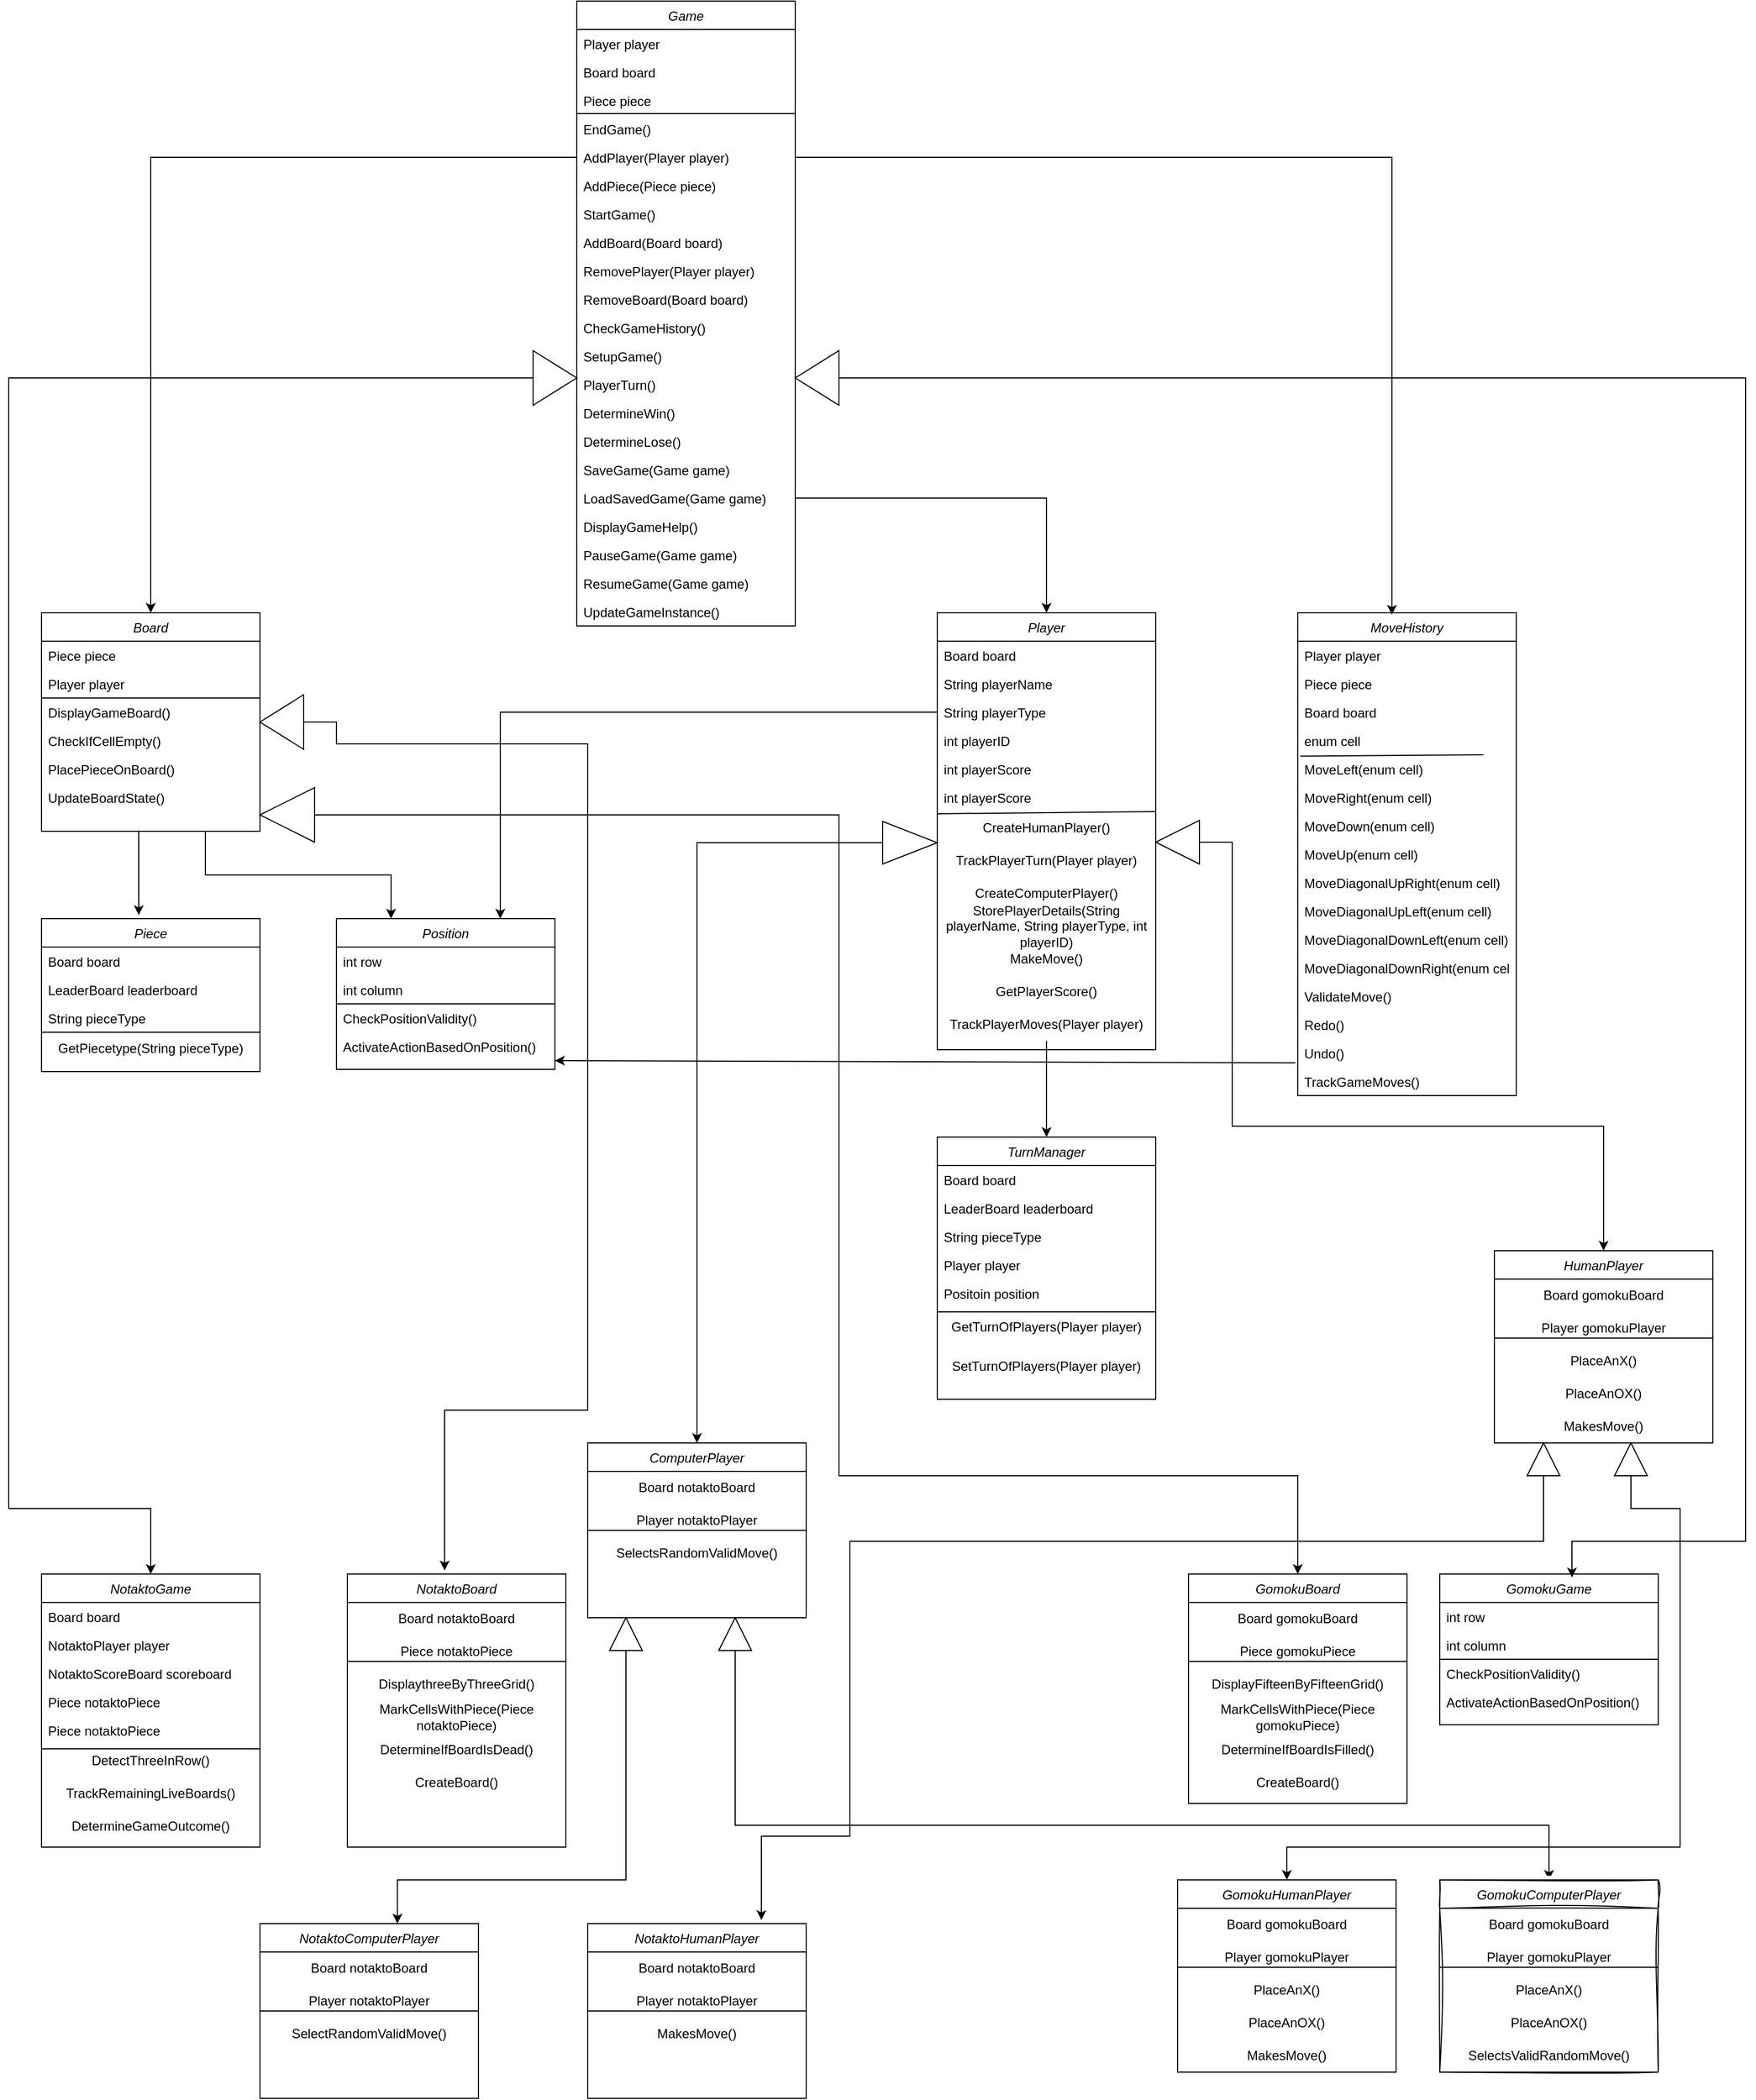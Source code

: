<mxfile version="24.7.5">
  <diagram id="C5RBs43oDa-KdzZeNtuy" name="Page-1">
    <mxGraphModel dx="1877" dy="621" grid="1" gridSize="10" guides="1" tooltips="1" connect="1" arrows="1" fold="1" page="1" pageScale="1" pageWidth="827" pageHeight="1169" math="0" shadow="0">
      <root>
        <mxCell id="WIyWlLk6GJQsqaUBKTNV-0" />
        <mxCell id="WIyWlLk6GJQsqaUBKTNV-1" parent="WIyWlLk6GJQsqaUBKTNV-0" />
        <mxCell id="zkfFHV4jXpPFQw0GAbJ--0" value="Game" style="swimlane;fontStyle=2;align=center;verticalAlign=top;childLayout=stackLayout;horizontal=1;startSize=26;horizontalStack=0;resizeParent=1;resizeLast=0;collapsible=1;marginBottom=0;rounded=0;shadow=0;strokeWidth=1;" parent="WIyWlLk6GJQsqaUBKTNV-1" vertex="1">
          <mxGeometry x="-270" y="40" width="200" height="572" as="geometry">
            <mxRectangle x="230" y="140" width="160" height="26" as="alternateBounds" />
          </mxGeometry>
        </mxCell>
        <mxCell id="zkfFHV4jXpPFQw0GAbJ--1" value="Player player&#xa;" style="text;align=left;verticalAlign=top;spacingLeft=4;spacingRight=4;overflow=hidden;rotatable=0;points=[[0,0.5],[1,0.5]];portConstraint=eastwest;" parent="zkfFHV4jXpPFQw0GAbJ--0" vertex="1">
          <mxGeometry y="26" width="200" height="26" as="geometry" />
        </mxCell>
        <mxCell id="zkfFHV4jXpPFQw0GAbJ--2" value="Board board" style="text;align=left;verticalAlign=top;spacingLeft=4;spacingRight=4;overflow=hidden;rotatable=0;points=[[0,0.5],[1,0.5]];portConstraint=eastwest;rounded=0;shadow=0;html=0;" parent="zkfFHV4jXpPFQw0GAbJ--0" vertex="1">
          <mxGeometry y="52" width="200" height="26" as="geometry" />
        </mxCell>
        <mxCell id="JrsG_4BdHlaIOofszGz--10" value="Piece piece" style="text;align=left;verticalAlign=top;spacingLeft=4;spacingRight=4;overflow=hidden;rotatable=0;points=[[0,0.5],[1,0.5]];portConstraint=eastwest;rounded=0;shadow=0;html=0;" parent="zkfFHV4jXpPFQw0GAbJ--0" vertex="1">
          <mxGeometry y="78" width="200" height="26" as="geometry" />
        </mxCell>
        <mxCell id="JrsG_4BdHlaIOofszGz--7" value="EndGame()" style="text;align=left;verticalAlign=top;spacingLeft=4;spacingRight=4;overflow=hidden;rotatable=0;points=[[0,0.5],[1,0.5]];portConstraint=eastwest;" parent="zkfFHV4jXpPFQw0GAbJ--0" vertex="1">
          <mxGeometry y="104" width="200" height="26" as="geometry" />
        </mxCell>
        <mxCell id="JrsG_4BdHlaIOofszGz--1" value="AddPlayer(Player player)" style="text;align=left;verticalAlign=top;spacingLeft=4;spacingRight=4;overflow=hidden;rotatable=0;points=[[0,0.5],[1,0.5]];portConstraint=eastwest;" parent="zkfFHV4jXpPFQw0GAbJ--0" vertex="1">
          <mxGeometry y="130" width="200" height="26" as="geometry" />
        </mxCell>
        <mxCell id="JrsG_4BdHlaIOofszGz--9" value="AddPiece(Piece piece)" style="text;align=left;verticalAlign=top;spacingLeft=4;spacingRight=4;overflow=hidden;rotatable=0;points=[[0,0.5],[1,0.5]];portConstraint=eastwest;" parent="zkfFHV4jXpPFQw0GAbJ--0" vertex="1">
          <mxGeometry y="156" width="200" height="26" as="geometry" />
        </mxCell>
        <mxCell id="JrsG_4BdHlaIOofszGz--6" value="StartGame()" style="text;align=left;verticalAlign=top;spacingLeft=4;spacingRight=4;overflow=hidden;rotatable=0;points=[[0,0.5],[1,0.5]];portConstraint=eastwest;" parent="zkfFHV4jXpPFQw0GAbJ--0" vertex="1">
          <mxGeometry y="182" width="200" height="26" as="geometry" />
        </mxCell>
        <mxCell id="JrsG_4BdHlaIOofszGz--2" value="AddBoard(Board board)" style="text;align=left;verticalAlign=top;spacingLeft=4;spacingRight=4;overflow=hidden;rotatable=0;points=[[0,0.5],[1,0.5]];portConstraint=eastwest;" parent="zkfFHV4jXpPFQw0GAbJ--0" vertex="1">
          <mxGeometry y="208" width="200" height="26" as="geometry" />
        </mxCell>
        <mxCell id="JrsG_4BdHlaIOofszGz--3" value="RemovePlayer(Player player)" style="text;align=left;verticalAlign=top;spacingLeft=4;spacingRight=4;overflow=hidden;rotatable=0;points=[[0,0.5],[1,0.5]];portConstraint=eastwest;" parent="zkfFHV4jXpPFQw0GAbJ--0" vertex="1">
          <mxGeometry y="234" width="200" height="26" as="geometry" />
        </mxCell>
        <mxCell id="JrsG_4BdHlaIOofszGz--4" value="RemoveBoard(Board board)" style="text;align=left;verticalAlign=top;spacingLeft=4;spacingRight=4;overflow=hidden;rotatable=0;points=[[0,0.5],[1,0.5]];portConstraint=eastwest;" parent="zkfFHV4jXpPFQw0GAbJ--0" vertex="1">
          <mxGeometry y="260" width="200" height="26" as="geometry" />
        </mxCell>
        <mxCell id="JrsG_4BdHlaIOofszGz--5" value="CheckGameHistory()" style="text;align=left;verticalAlign=top;spacingLeft=4;spacingRight=4;overflow=hidden;rotatable=0;points=[[0,0.5],[1,0.5]];portConstraint=eastwest;" parent="zkfFHV4jXpPFQw0GAbJ--0" vertex="1">
          <mxGeometry y="286" width="200" height="26" as="geometry" />
        </mxCell>
        <mxCell id="JrsG_4BdHlaIOofszGz--11" value="SetupGame()" style="text;align=left;verticalAlign=top;spacingLeft=4;spacingRight=4;overflow=hidden;rotatable=0;points=[[0,0.5],[1,0.5]];portConstraint=eastwest;" parent="zkfFHV4jXpPFQw0GAbJ--0" vertex="1">
          <mxGeometry y="312" width="200" height="26" as="geometry" />
        </mxCell>
        <mxCell id="JrsG_4BdHlaIOofszGz--12" value="PlayerTurn()" style="text;align=left;verticalAlign=top;spacingLeft=4;spacingRight=4;overflow=hidden;rotatable=0;points=[[0,0.5],[1,0.5]];portConstraint=eastwest;" parent="zkfFHV4jXpPFQw0GAbJ--0" vertex="1">
          <mxGeometry y="338" width="200" height="26" as="geometry" />
        </mxCell>
        <mxCell id="JrsG_4BdHlaIOofszGz--13" value="DetermineWin()" style="text;align=left;verticalAlign=top;spacingLeft=4;spacingRight=4;overflow=hidden;rotatable=0;points=[[0,0.5],[1,0.5]];portConstraint=eastwest;" parent="zkfFHV4jXpPFQw0GAbJ--0" vertex="1">
          <mxGeometry y="364" width="200" height="26" as="geometry" />
        </mxCell>
        <mxCell id="JrsG_4BdHlaIOofszGz--14" value="DetermineLose()" style="text;align=left;verticalAlign=top;spacingLeft=4;spacingRight=4;overflow=hidden;rotatable=0;points=[[0,0.5],[1,0.5]];portConstraint=eastwest;" parent="zkfFHV4jXpPFQw0GAbJ--0" vertex="1">
          <mxGeometry y="390" width="200" height="26" as="geometry" />
        </mxCell>
        <mxCell id="JrsG_4BdHlaIOofszGz--16" value="SaveGame(Game game)" style="text;align=left;verticalAlign=top;spacingLeft=4;spacingRight=4;overflow=hidden;rotatable=0;points=[[0,0.5],[1,0.5]];portConstraint=eastwest;" parent="zkfFHV4jXpPFQw0GAbJ--0" vertex="1">
          <mxGeometry y="416" width="200" height="26" as="geometry" />
        </mxCell>
        <mxCell id="JrsG_4BdHlaIOofszGz--15" value="LoadSavedGame(Game game)" style="text;align=left;verticalAlign=top;spacingLeft=4;spacingRight=4;overflow=hidden;rotatable=0;points=[[0,0.5],[1,0.5]];portConstraint=eastwest;" parent="zkfFHV4jXpPFQw0GAbJ--0" vertex="1">
          <mxGeometry y="442" width="200" height="26" as="geometry" />
        </mxCell>
        <mxCell id="JrsG_4BdHlaIOofszGz--17" value="DisplayGameHelp()" style="text;align=left;verticalAlign=top;spacingLeft=4;spacingRight=4;overflow=hidden;rotatable=0;points=[[0,0.5],[1,0.5]];portConstraint=eastwest;" parent="zkfFHV4jXpPFQw0GAbJ--0" vertex="1">
          <mxGeometry y="468" width="200" height="26" as="geometry" />
        </mxCell>
        <mxCell id="JrsG_4BdHlaIOofszGz--20" value="PauseGame(Game game)" style="text;align=left;verticalAlign=top;spacingLeft=4;spacingRight=4;overflow=hidden;rotatable=0;points=[[0,0.5],[1,0.5]];portConstraint=eastwest;" parent="zkfFHV4jXpPFQw0GAbJ--0" vertex="1">
          <mxGeometry y="494" width="200" height="26" as="geometry" />
        </mxCell>
        <mxCell id="JrsG_4BdHlaIOofszGz--19" value="ResumeGame(Game game)" style="text;align=left;verticalAlign=top;spacingLeft=4;spacingRight=4;overflow=hidden;rotatable=0;points=[[0,0.5],[1,0.5]];portConstraint=eastwest;" parent="zkfFHV4jXpPFQw0GAbJ--0" vertex="1">
          <mxGeometry y="520" width="200" height="26" as="geometry" />
        </mxCell>
        <mxCell id="JrsG_4BdHlaIOofszGz--18" value="UpdateGameInstance()" style="text;align=left;verticalAlign=top;spacingLeft=4;spacingRight=4;overflow=hidden;rotatable=0;points=[[0,0.5],[1,0.5]];portConstraint=eastwest;" parent="zkfFHV4jXpPFQw0GAbJ--0" vertex="1">
          <mxGeometry y="546" width="200" height="26" as="geometry" />
        </mxCell>
        <mxCell id="JrsG_4BdHlaIOofszGz--0" value="" style="endArrow=none;html=1;rounded=0;exitX=0;exitY=0.25;exitDx=0;exitDy=0;entryX=1;entryY=0.25;entryDx=0;entryDy=0;" parent="WIyWlLk6GJQsqaUBKTNV-1" edge="1">
          <mxGeometry width="50" height="50" relative="1" as="geometry">
            <mxPoint x="-270" y="143" as="sourcePoint" />
            <mxPoint x="-70" y="143" as="targetPoint" />
          </mxGeometry>
        </mxCell>
        <mxCell id="JrsG_4BdHlaIOofszGz--21" value="Player" style="swimlane;fontStyle=2;align=center;verticalAlign=top;childLayout=stackLayout;horizontal=1;startSize=26;horizontalStack=0;resizeParent=1;resizeLast=0;collapsible=1;marginBottom=0;rounded=0;shadow=0;strokeWidth=1;" parent="WIyWlLk6GJQsqaUBKTNV-1" vertex="1">
          <mxGeometry x="60" y="600" width="200" height="400" as="geometry">
            <mxRectangle x="230" y="140" width="160" height="26" as="alternateBounds" />
          </mxGeometry>
        </mxCell>
        <mxCell id="JrsG_4BdHlaIOofszGz--97" value="Board board" style="text;align=left;verticalAlign=top;spacingLeft=4;spacingRight=4;overflow=hidden;rotatable=0;points=[[0,0.5],[1,0.5]];portConstraint=eastwest;" parent="JrsG_4BdHlaIOofszGz--21" vertex="1">
          <mxGeometry y="26" width="200" height="26" as="geometry" />
        </mxCell>
        <mxCell id="JrsG_4BdHlaIOofszGz--102" value="String playerName" style="text;align=left;verticalAlign=top;spacingLeft=4;spacingRight=4;overflow=hidden;rotatable=0;points=[[0,0.5],[1,0.5]];portConstraint=eastwest;" parent="JrsG_4BdHlaIOofszGz--21" vertex="1">
          <mxGeometry y="52" width="200" height="26" as="geometry" />
        </mxCell>
        <mxCell id="JrsG_4BdHlaIOofszGz--103" value="String playerType" style="text;align=left;verticalAlign=top;spacingLeft=4;spacingRight=4;overflow=hidden;rotatable=0;points=[[0,0.5],[1,0.5]];portConstraint=eastwest;" parent="JrsG_4BdHlaIOofszGz--21" vertex="1">
          <mxGeometry y="78" width="200" height="26" as="geometry" />
        </mxCell>
        <mxCell id="JrsG_4BdHlaIOofszGz--104" value="int playerID" style="text;align=left;verticalAlign=top;spacingLeft=4;spacingRight=4;overflow=hidden;rotatable=0;points=[[0,0.5],[1,0.5]];portConstraint=eastwest;" parent="JrsG_4BdHlaIOofszGz--21" vertex="1">
          <mxGeometry y="104" width="200" height="26" as="geometry" />
        </mxCell>
        <mxCell id="JrsG_4BdHlaIOofszGz--105" value="int playerScore" style="text;align=left;verticalAlign=top;spacingLeft=4;spacingRight=4;overflow=hidden;rotatable=0;points=[[0,0.5],[1,0.5]];portConstraint=eastwest;" parent="JrsG_4BdHlaIOofszGz--21" vertex="1">
          <mxGeometry y="130" width="200" height="26" as="geometry" />
        </mxCell>
        <mxCell id="JrsG_4BdHlaIOofszGz--106" value="int playerScore" style="text;align=left;verticalAlign=top;spacingLeft=4;spacingRight=4;overflow=hidden;rotatable=0;points=[[0,0.5],[1,0.5]];portConstraint=eastwest;" parent="JrsG_4BdHlaIOofszGz--21" vertex="1">
          <mxGeometry y="156" width="200" height="26" as="geometry" />
        </mxCell>
        <mxCell id="JrsG_4BdHlaIOofszGz--98" value="" style="endArrow=none;html=1;rounded=0;" parent="JrsG_4BdHlaIOofszGz--21" edge="1">
          <mxGeometry width="50" height="50" relative="1" as="geometry">
            <mxPoint y="184" as="sourcePoint" />
            <mxPoint x="200" y="182" as="targetPoint" />
          </mxGeometry>
        </mxCell>
        <mxCell id="JrsG_4BdHlaIOofszGz--99" value="CreateHumanPlayer()" style="text;html=1;align=center;verticalAlign=middle;whiteSpace=wrap;rounded=0;" parent="JrsG_4BdHlaIOofszGz--21" vertex="1">
          <mxGeometry y="182" width="200" height="30" as="geometry" />
        </mxCell>
        <mxCell id="JrsG_4BdHlaIOofszGz--101" value="TrackPlayerTurn(Player player)" style="text;html=1;align=center;verticalAlign=middle;whiteSpace=wrap;rounded=0;" parent="JrsG_4BdHlaIOofszGz--21" vertex="1">
          <mxGeometry y="212" width="200" height="30" as="geometry" />
        </mxCell>
        <mxCell id="JrsG_4BdHlaIOofszGz--100" value="CreateComputerPlayer()" style="text;html=1;align=center;verticalAlign=middle;whiteSpace=wrap;rounded=0;" parent="JrsG_4BdHlaIOofszGz--21" vertex="1">
          <mxGeometry y="242" width="200" height="30" as="geometry" />
        </mxCell>
        <mxCell id="JrsG_4BdHlaIOofszGz--108" value="StorePlayerDetails(String playerName, String playerType, int playerID)" style="text;html=1;align=center;verticalAlign=middle;whiteSpace=wrap;rounded=0;" parent="JrsG_4BdHlaIOofszGz--21" vertex="1">
          <mxGeometry y="272" width="200" height="30" as="geometry" />
        </mxCell>
        <mxCell id="JrsG_4BdHlaIOofszGz--110" value="MakeMove()" style="text;html=1;align=center;verticalAlign=middle;whiteSpace=wrap;rounded=0;" parent="JrsG_4BdHlaIOofszGz--21" vertex="1">
          <mxGeometry y="302" width="200" height="30" as="geometry" />
        </mxCell>
        <mxCell id="JrsG_4BdHlaIOofszGz--111" value="GetPlayerScore()" style="text;html=1;align=center;verticalAlign=middle;whiteSpace=wrap;rounded=0;" parent="JrsG_4BdHlaIOofszGz--21" vertex="1">
          <mxGeometry y="332" width="200" height="30" as="geometry" />
        </mxCell>
        <mxCell id="JrsG_4BdHlaIOofszGz--112" value="TrackPlayerMoves(Player player)" style="text;html=1;align=center;verticalAlign=middle;whiteSpace=wrap;rounded=0;" parent="JrsG_4BdHlaIOofszGz--21" vertex="1">
          <mxGeometry y="362" width="200" height="30" as="geometry" />
        </mxCell>
        <mxCell id="Yr09iOvDFbJcsxgasFVn-55" style="edgeStyle=orthogonalEdgeStyle;rounded=0;orthogonalLoop=1;jettySize=auto;html=1;exitX=0.75;exitY=1;exitDx=0;exitDy=0;entryX=0.25;entryY=0;entryDx=0;entryDy=0;" parent="WIyWlLk6GJQsqaUBKTNV-1" source="JrsG_4BdHlaIOofszGz--44" target="JrsG_4BdHlaIOofszGz--156" edge="1">
          <mxGeometry relative="1" as="geometry" />
        </mxCell>
        <mxCell id="JrsG_4BdHlaIOofszGz--44" value="Board" style="swimlane;fontStyle=2;align=center;verticalAlign=top;childLayout=stackLayout;horizontal=1;startSize=26;horizontalStack=0;resizeParent=1;resizeLast=0;collapsible=1;marginBottom=0;rounded=0;shadow=0;strokeWidth=1;" parent="WIyWlLk6GJQsqaUBKTNV-1" vertex="1">
          <mxGeometry x="-760" y="600" width="200" height="200" as="geometry">
            <mxRectangle x="230" y="140" width="160" height="26" as="alternateBounds" />
          </mxGeometry>
        </mxCell>
        <mxCell id="JrsG_4BdHlaIOofszGz--90" value="Piece piece" style="text;align=left;verticalAlign=top;spacingLeft=4;spacingRight=4;overflow=hidden;rotatable=0;points=[[0,0.5],[1,0.5]];portConstraint=eastwest;" parent="JrsG_4BdHlaIOofszGz--44" vertex="1">
          <mxGeometry y="26" width="200" height="26" as="geometry" />
        </mxCell>
        <mxCell id="JrsG_4BdHlaIOofszGz--91" value="Player player" style="text;align=left;verticalAlign=top;spacingLeft=4;spacingRight=4;overflow=hidden;rotatable=0;points=[[0,0.5],[1,0.5]];portConstraint=eastwest;" parent="JrsG_4BdHlaIOofszGz--44" vertex="1">
          <mxGeometry y="52" width="200" height="26" as="geometry" />
        </mxCell>
        <mxCell id="JrsG_4BdHlaIOofszGz--92" value="" style="endArrow=none;html=1;rounded=0;" parent="JrsG_4BdHlaIOofszGz--44" edge="1">
          <mxGeometry width="50" height="50" relative="1" as="geometry">
            <mxPoint y="78" as="sourcePoint" />
            <mxPoint x="200" y="78" as="targetPoint" />
          </mxGeometry>
        </mxCell>
        <mxCell id="JrsG_4BdHlaIOofszGz--93" value="DisplayGameBoard()" style="text;align=left;verticalAlign=top;spacingLeft=4;spacingRight=4;overflow=hidden;rotatable=0;points=[[0,0.5],[1,0.5]];portConstraint=eastwest;" parent="JrsG_4BdHlaIOofszGz--44" vertex="1">
          <mxGeometry y="78" width="200" height="26" as="geometry" />
        </mxCell>
        <mxCell id="JrsG_4BdHlaIOofszGz--94" value="CheckIfCellEmpty()" style="text;align=left;verticalAlign=top;spacingLeft=4;spacingRight=4;overflow=hidden;rotatable=0;points=[[0,0.5],[1,0.5]];portConstraint=eastwest;" parent="JrsG_4BdHlaIOofszGz--44" vertex="1">
          <mxGeometry y="104" width="200" height="26" as="geometry" />
        </mxCell>
        <mxCell id="JrsG_4BdHlaIOofszGz--95" value="PlacePieceOnBoard()" style="text;align=left;verticalAlign=top;spacingLeft=4;spacingRight=4;overflow=hidden;rotatable=0;points=[[0,0.5],[1,0.5]];portConstraint=eastwest;" parent="JrsG_4BdHlaIOofszGz--44" vertex="1">
          <mxGeometry y="130" width="200" height="26" as="geometry" />
        </mxCell>
        <mxCell id="JrsG_4BdHlaIOofszGz--96" value="UpdateBoardState()" style="text;align=left;verticalAlign=top;spacingLeft=4;spacingRight=4;overflow=hidden;rotatable=0;points=[[0,0.5],[1,0.5]];portConstraint=eastwest;" parent="JrsG_4BdHlaIOofszGz--44" vertex="1">
          <mxGeometry y="156" width="200" height="26" as="geometry" />
        </mxCell>
        <mxCell id="JrsG_4BdHlaIOofszGz--67" value="Piece" style="swimlane;fontStyle=2;align=center;verticalAlign=top;childLayout=stackLayout;horizontal=1;startSize=26;horizontalStack=0;resizeParent=1;resizeLast=0;collapsible=1;marginBottom=0;rounded=0;shadow=0;strokeWidth=1;" parent="WIyWlLk6GJQsqaUBKTNV-1" vertex="1">
          <mxGeometry x="-760" y="880" width="200" height="140" as="geometry">
            <mxRectangle x="230" y="140" width="160" height="26" as="alternateBounds" />
          </mxGeometry>
        </mxCell>
        <mxCell id="JrsG_4BdHlaIOofszGz--68" value="Board board" style="text;align=left;verticalAlign=top;spacingLeft=4;spacingRight=4;overflow=hidden;rotatable=0;points=[[0,0.5],[1,0.5]];portConstraint=eastwest;" parent="JrsG_4BdHlaIOofszGz--67" vertex="1">
          <mxGeometry y="26" width="200" height="26" as="geometry" />
        </mxCell>
        <mxCell id="JrsG_4BdHlaIOofszGz--88" value="LeaderBoard leaderboard" style="text;align=left;verticalAlign=top;spacingLeft=4;spacingRight=4;overflow=hidden;rotatable=0;points=[[0,0.5],[1,0.5]];portConstraint=eastwest;" parent="JrsG_4BdHlaIOofszGz--67" vertex="1">
          <mxGeometry y="52" width="200" height="26" as="geometry" />
        </mxCell>
        <mxCell id="JrsG_4BdHlaIOofszGz--89" value="String pieceType" style="text;align=left;verticalAlign=top;spacingLeft=4;spacingRight=4;overflow=hidden;rotatable=0;points=[[0,0.5],[1,0.5]];portConstraint=eastwest;" parent="JrsG_4BdHlaIOofszGz--67" vertex="1">
          <mxGeometry y="78" width="200" height="26" as="geometry" />
        </mxCell>
        <mxCell id="JrsG_4BdHlaIOofszGz--144" value="" style="endArrow=none;html=1;rounded=0;" parent="JrsG_4BdHlaIOofszGz--67" edge="1">
          <mxGeometry width="50" height="50" relative="1" as="geometry">
            <mxPoint y="104" as="sourcePoint" />
            <mxPoint x="200" y="104" as="targetPoint" />
          </mxGeometry>
        </mxCell>
        <mxCell id="JrsG_4BdHlaIOofszGz--146" value="GetPiecetype(String pieceType)" style="text;html=1;align=center;verticalAlign=middle;whiteSpace=wrap;rounded=0;" parent="JrsG_4BdHlaIOofszGz--67" vertex="1">
          <mxGeometry y="104" width="200" height="30" as="geometry" />
        </mxCell>
        <mxCell id="JrsG_4BdHlaIOofszGz--113" value="MoveHistory" style="swimlane;fontStyle=2;align=center;verticalAlign=top;childLayout=stackLayout;horizontal=1;startSize=26;horizontalStack=0;resizeParent=1;resizeLast=0;collapsible=1;marginBottom=0;rounded=0;shadow=0;strokeWidth=1;" parent="WIyWlLk6GJQsqaUBKTNV-1" vertex="1">
          <mxGeometry x="390" y="600" width="200" height="442" as="geometry">
            <mxRectangle x="230" y="140" width="160" height="26" as="alternateBounds" />
          </mxGeometry>
        </mxCell>
        <mxCell id="JrsG_4BdHlaIOofszGz--115" value="Player player" style="text;align=left;verticalAlign=top;spacingLeft=4;spacingRight=4;overflow=hidden;rotatable=0;points=[[0,0.5],[1,0.5]];portConstraint=eastwest;" parent="JrsG_4BdHlaIOofszGz--113" vertex="1">
          <mxGeometry y="26" width="200" height="26" as="geometry" />
        </mxCell>
        <mxCell id="JrsG_4BdHlaIOofszGz--121" value="Piece piece" style="text;align=left;verticalAlign=top;spacingLeft=4;spacingRight=4;overflow=hidden;rotatable=0;points=[[0,0.5],[1,0.5]];portConstraint=eastwest;" parent="JrsG_4BdHlaIOofszGz--113" vertex="1">
          <mxGeometry y="52" width="200" height="26" as="geometry" />
        </mxCell>
        <mxCell id="JrsG_4BdHlaIOofszGz--122" value="Board board" style="text;align=left;verticalAlign=top;spacingLeft=4;spacingRight=4;overflow=hidden;rotatable=0;points=[[0,0.5],[1,0.5]];portConstraint=eastwest;" parent="JrsG_4BdHlaIOofszGz--113" vertex="1">
          <mxGeometry y="78" width="200" height="26" as="geometry" />
        </mxCell>
        <mxCell id="JrsG_4BdHlaIOofszGz--133" value="enum cell" style="text;align=left;verticalAlign=top;spacingLeft=4;spacingRight=4;overflow=hidden;rotatable=0;points=[[0,0.5],[1,0.5]];portConstraint=eastwest;" parent="JrsG_4BdHlaIOofszGz--113" vertex="1">
          <mxGeometry y="104" width="200" height="26" as="geometry" />
        </mxCell>
        <mxCell id="JrsG_4BdHlaIOofszGz--129" value="MoveLeft(enum cell)" style="text;align=left;verticalAlign=top;spacingLeft=4;spacingRight=4;overflow=hidden;rotatable=0;points=[[0,0.5],[1,0.5]];portConstraint=eastwest;" parent="JrsG_4BdHlaIOofszGz--113" vertex="1">
          <mxGeometry y="130" width="200" height="26" as="geometry" />
        </mxCell>
        <mxCell id="JrsG_4BdHlaIOofszGz--130" value="MoveRight(enum cell)" style="text;align=left;verticalAlign=top;spacingLeft=4;spacingRight=4;overflow=hidden;rotatable=0;points=[[0,0.5],[1,0.5]];portConstraint=eastwest;" parent="JrsG_4BdHlaIOofszGz--113" vertex="1">
          <mxGeometry y="156" width="200" height="26" as="geometry" />
        </mxCell>
        <mxCell id="JrsG_4BdHlaIOofszGz--131" value="MoveDown(enum cell)" style="text;align=left;verticalAlign=top;spacingLeft=4;spacingRight=4;overflow=hidden;rotatable=0;points=[[0,0.5],[1,0.5]];portConstraint=eastwest;" parent="JrsG_4BdHlaIOofszGz--113" vertex="1">
          <mxGeometry y="182" width="200" height="26" as="geometry" />
        </mxCell>
        <mxCell id="JrsG_4BdHlaIOofszGz--128" value="MoveUp(enum cell)" style="text;align=left;verticalAlign=top;spacingLeft=4;spacingRight=4;overflow=hidden;rotatable=0;points=[[0,0.5],[1,0.5]];portConstraint=eastwest;" parent="JrsG_4BdHlaIOofszGz--113" vertex="1">
          <mxGeometry y="208" width="200" height="26" as="geometry" />
        </mxCell>
        <mxCell id="JrsG_4BdHlaIOofszGz--140" value="MoveDiagonalUpRight(enum cell)" style="text;align=left;verticalAlign=top;spacingLeft=4;spacingRight=4;overflow=hidden;rotatable=0;points=[[0,0.5],[1,0.5]];portConstraint=eastwest;" parent="JrsG_4BdHlaIOofszGz--113" vertex="1">
          <mxGeometry y="234" width="200" height="26" as="geometry" />
        </mxCell>
        <mxCell id="JrsG_4BdHlaIOofszGz--141" value="MoveDiagonalUpLeft(enum cell)" style="text;align=left;verticalAlign=top;spacingLeft=4;spacingRight=4;overflow=hidden;rotatable=0;points=[[0,0.5],[1,0.5]];portConstraint=eastwest;" parent="JrsG_4BdHlaIOofszGz--113" vertex="1">
          <mxGeometry y="260" width="200" height="26" as="geometry" />
        </mxCell>
        <mxCell id="JrsG_4BdHlaIOofszGz--142" value="MoveDiagonalDownLeft(enum cell)" style="text;align=left;verticalAlign=top;spacingLeft=4;spacingRight=4;overflow=hidden;rotatable=0;points=[[0,0.5],[1,0.5]];portConstraint=eastwest;" parent="JrsG_4BdHlaIOofszGz--113" vertex="1">
          <mxGeometry y="286" width="200" height="26" as="geometry" />
        </mxCell>
        <mxCell id="JrsG_4BdHlaIOofszGz--143" value="MoveDiagonalDownRight(enum cell)" style="text;align=left;verticalAlign=top;spacingLeft=4;spacingRight=4;overflow=hidden;rotatable=0;points=[[0,0.5],[1,0.5]];portConstraint=eastwest;" parent="JrsG_4BdHlaIOofszGz--113" vertex="1">
          <mxGeometry y="312" width="200" height="26" as="geometry" />
        </mxCell>
        <mxCell id="JrsG_4BdHlaIOofszGz--118" value="ValidateMove()" style="text;align=left;verticalAlign=top;spacingLeft=4;spacingRight=4;overflow=hidden;rotatable=0;points=[[0,0.5],[1,0.5]];portConstraint=eastwest;" parent="JrsG_4BdHlaIOofszGz--113" vertex="1">
          <mxGeometry y="338" width="200" height="26" as="geometry" />
        </mxCell>
        <mxCell id="JrsG_4BdHlaIOofszGz--119" value="Redo()" style="text;align=left;verticalAlign=top;spacingLeft=4;spacingRight=4;overflow=hidden;rotatable=0;points=[[0,0.5],[1,0.5]];portConstraint=eastwest;" parent="JrsG_4BdHlaIOofszGz--113" vertex="1">
          <mxGeometry y="364" width="200" height="26" as="geometry" />
        </mxCell>
        <mxCell id="JrsG_4BdHlaIOofszGz--120" value="Undo()" style="text;align=left;verticalAlign=top;spacingLeft=4;spacingRight=4;overflow=hidden;rotatable=0;points=[[0,0.5],[1,0.5]];portConstraint=eastwest;" parent="JrsG_4BdHlaIOofszGz--113" vertex="1">
          <mxGeometry y="390" width="200" height="26" as="geometry" />
        </mxCell>
        <mxCell id="JrsG_4BdHlaIOofszGz--117" value="TrackGameMoves()" style="text;align=left;verticalAlign=top;spacingLeft=4;spacingRight=4;overflow=hidden;rotatable=0;points=[[0,0.5],[1,0.5]];portConstraint=eastwest;" parent="JrsG_4BdHlaIOofszGz--113" vertex="1">
          <mxGeometry y="416" width="200" height="26" as="geometry" />
        </mxCell>
        <mxCell id="JrsG_4BdHlaIOofszGz--138" value="" style="endArrow=none;html=1;rounded=0;exitX=0.011;exitY=0.046;exitDx=0;exitDy=0;exitPerimeter=0;" parent="WIyWlLk6GJQsqaUBKTNV-1" source="JrsG_4BdHlaIOofszGz--129" edge="1">
          <mxGeometry width="50" height="50" relative="1" as="geometry">
            <mxPoint x="510" y="780" as="sourcePoint" />
            <mxPoint x="560" y="730" as="targetPoint" />
          </mxGeometry>
        </mxCell>
        <mxCell id="JrsG_4BdHlaIOofszGz--147" value="TurnManager" style="swimlane;fontStyle=2;align=center;verticalAlign=top;childLayout=stackLayout;horizontal=1;startSize=26;horizontalStack=0;resizeParent=1;resizeLast=0;collapsible=1;marginBottom=0;rounded=0;shadow=0;strokeWidth=1;" parent="WIyWlLk6GJQsqaUBKTNV-1" vertex="1">
          <mxGeometry x="60" y="1080" width="200" height="240" as="geometry">
            <mxRectangle x="230" y="140" width="160" height="26" as="alternateBounds" />
          </mxGeometry>
        </mxCell>
        <mxCell id="JrsG_4BdHlaIOofszGz--148" value="Board board" style="text;align=left;verticalAlign=top;spacingLeft=4;spacingRight=4;overflow=hidden;rotatable=0;points=[[0,0.5],[1,0.5]];portConstraint=eastwest;" parent="JrsG_4BdHlaIOofszGz--147" vertex="1">
          <mxGeometry y="26" width="200" height="26" as="geometry" />
        </mxCell>
        <mxCell id="JrsG_4BdHlaIOofszGz--149" value="LeaderBoard leaderboard" style="text;align=left;verticalAlign=top;spacingLeft=4;spacingRight=4;overflow=hidden;rotatable=0;points=[[0,0.5],[1,0.5]];portConstraint=eastwest;" parent="JrsG_4BdHlaIOofszGz--147" vertex="1">
          <mxGeometry y="52" width="200" height="26" as="geometry" />
        </mxCell>
        <mxCell id="JrsG_4BdHlaIOofszGz--150" value="String pieceType" style="text;align=left;verticalAlign=top;spacingLeft=4;spacingRight=4;overflow=hidden;rotatable=0;points=[[0,0.5],[1,0.5]];portConstraint=eastwest;" parent="JrsG_4BdHlaIOofszGz--147" vertex="1">
          <mxGeometry y="78" width="200" height="26" as="geometry" />
        </mxCell>
        <mxCell id="JrsG_4BdHlaIOofszGz--153" value="Player player" style="text;align=left;verticalAlign=top;spacingLeft=4;spacingRight=4;overflow=hidden;rotatable=0;points=[[0,0.5],[1,0.5]];portConstraint=eastwest;" parent="JrsG_4BdHlaIOofszGz--147" vertex="1">
          <mxGeometry y="104" width="200" height="26" as="geometry" />
        </mxCell>
        <mxCell id="JrsG_4BdHlaIOofszGz--154" value="Positoin position" style="text;align=left;verticalAlign=top;spacingLeft=4;spacingRight=4;overflow=hidden;rotatable=0;points=[[0,0.5],[1,0.5]];portConstraint=eastwest;" parent="JrsG_4BdHlaIOofszGz--147" vertex="1">
          <mxGeometry y="130" width="200" height="26" as="geometry" />
        </mxCell>
        <mxCell id="JrsG_4BdHlaIOofszGz--151" value="" style="endArrow=none;html=1;rounded=0;" parent="JrsG_4BdHlaIOofszGz--147" edge="1">
          <mxGeometry width="50" height="50" relative="1" as="geometry">
            <mxPoint y="160" as="sourcePoint" />
            <mxPoint x="200" y="160" as="targetPoint" />
          </mxGeometry>
        </mxCell>
        <mxCell id="JrsG_4BdHlaIOofszGz--152" value="GetTurnOfPlayers(Player player)" style="text;html=1;align=center;verticalAlign=middle;whiteSpace=wrap;rounded=0;" parent="JrsG_4BdHlaIOofszGz--147" vertex="1">
          <mxGeometry y="156" width="200" height="36" as="geometry" />
        </mxCell>
        <mxCell id="JrsG_4BdHlaIOofszGz--155" value="SetTurnOfPlayers(Player player)" style="text;html=1;align=center;verticalAlign=middle;whiteSpace=wrap;rounded=0;" parent="JrsG_4BdHlaIOofszGz--147" vertex="1">
          <mxGeometry y="192" width="200" height="36" as="geometry" />
        </mxCell>
        <mxCell id="JrsG_4BdHlaIOofszGz--156" value="Position" style="swimlane;fontStyle=2;align=center;verticalAlign=top;childLayout=stackLayout;horizontal=1;startSize=26;horizontalStack=0;resizeParent=1;resizeLast=0;collapsible=1;marginBottom=0;rounded=0;shadow=0;strokeWidth=1;" parent="WIyWlLk6GJQsqaUBKTNV-1" vertex="1">
          <mxGeometry x="-490" y="880" width="200" height="138" as="geometry">
            <mxRectangle x="230" y="140" width="160" height="26" as="alternateBounds" />
          </mxGeometry>
        </mxCell>
        <mxCell id="JrsG_4BdHlaIOofszGz--157" value="int row" style="text;align=left;verticalAlign=top;spacingLeft=4;spacingRight=4;overflow=hidden;rotatable=0;points=[[0,0.5],[1,0.5]];portConstraint=eastwest;" parent="JrsG_4BdHlaIOofszGz--156" vertex="1">
          <mxGeometry y="26" width="200" height="26" as="geometry" />
        </mxCell>
        <mxCell id="JrsG_4BdHlaIOofszGz--158" value="int column" style="text;align=left;verticalAlign=top;spacingLeft=4;spacingRight=4;overflow=hidden;rotatable=0;points=[[0,0.5],[1,0.5]];portConstraint=eastwest;" parent="JrsG_4BdHlaIOofszGz--156" vertex="1">
          <mxGeometry y="52" width="200" height="26" as="geometry" />
        </mxCell>
        <mxCell id="JrsG_4BdHlaIOofszGz--159" value="" style="endArrow=none;html=1;rounded=0;" parent="JrsG_4BdHlaIOofszGz--156" edge="1">
          <mxGeometry width="50" height="50" relative="1" as="geometry">
            <mxPoint y="78" as="sourcePoint" />
            <mxPoint x="200" y="78" as="targetPoint" />
          </mxGeometry>
        </mxCell>
        <mxCell id="JrsG_4BdHlaIOofszGz--160" value="CheckPositionValidity()" style="text;align=left;verticalAlign=top;spacingLeft=4;spacingRight=4;overflow=hidden;rotatable=0;points=[[0,0.5],[1,0.5]];portConstraint=eastwest;" parent="JrsG_4BdHlaIOofszGz--156" vertex="1">
          <mxGeometry y="78" width="200" height="26" as="geometry" />
        </mxCell>
        <mxCell id="JrsG_4BdHlaIOofszGz--161" value="ActivateActionBasedOnPosition()" style="text;align=left;verticalAlign=top;spacingLeft=4;spacingRight=4;overflow=hidden;rotatable=0;points=[[0,0.5],[1,0.5]];portConstraint=eastwest;" parent="JrsG_4BdHlaIOofszGz--156" vertex="1">
          <mxGeometry y="104" width="200" height="26" as="geometry" />
        </mxCell>
        <mxCell id="JrsG_4BdHlaIOofszGz--164" value="NotaktoGame" style="swimlane;fontStyle=2;align=center;verticalAlign=top;childLayout=stackLayout;horizontal=1;startSize=26;horizontalStack=0;resizeParent=1;resizeLast=0;collapsible=1;marginBottom=0;rounded=0;shadow=0;strokeWidth=1;" parent="WIyWlLk6GJQsqaUBKTNV-1" vertex="1">
          <mxGeometry x="-760" y="1480" width="200" height="250" as="geometry">
            <mxRectangle x="230" y="140" width="160" height="26" as="alternateBounds" />
          </mxGeometry>
        </mxCell>
        <mxCell id="JrsG_4BdHlaIOofszGz--165" value="Board board" style="text;align=left;verticalAlign=top;spacingLeft=4;spacingRight=4;overflow=hidden;rotatable=0;points=[[0,0.5],[1,0.5]];portConstraint=eastwest;" parent="JrsG_4BdHlaIOofszGz--164" vertex="1">
          <mxGeometry y="26" width="200" height="26" as="geometry" />
        </mxCell>
        <mxCell id="JrsG_4BdHlaIOofszGz--166" value="NotaktoPlayer player" style="text;align=left;verticalAlign=top;spacingLeft=4;spacingRight=4;overflow=hidden;rotatable=0;points=[[0,0.5],[1,0.5]];portConstraint=eastwest;" parent="JrsG_4BdHlaIOofszGz--164" vertex="1">
          <mxGeometry y="52" width="200" height="26" as="geometry" />
        </mxCell>
        <mxCell id="JrsG_4BdHlaIOofszGz--176" value="NotaktoScoreBoard scoreboard" style="text;align=left;verticalAlign=top;spacingLeft=4;spacingRight=4;overflow=hidden;rotatable=0;points=[[0,0.5],[1,0.5]];portConstraint=eastwest;" parent="JrsG_4BdHlaIOofszGz--164" vertex="1">
          <mxGeometry y="78" width="200" height="26" as="geometry" />
        </mxCell>
        <mxCell id="JrsG_4BdHlaIOofszGz--177" value="Piece notaktoPiece" style="text;align=left;verticalAlign=top;spacingLeft=4;spacingRight=4;overflow=hidden;rotatable=0;points=[[0,0.5],[1,0.5]];portConstraint=eastwest;" parent="JrsG_4BdHlaIOofszGz--164" vertex="1">
          <mxGeometry y="104" width="200" height="26" as="geometry" />
        </mxCell>
        <mxCell id="JrsG_4BdHlaIOofszGz--178" value="Piece notaktoPiece" style="text;align=left;verticalAlign=top;spacingLeft=4;spacingRight=4;overflow=hidden;rotatable=0;points=[[0,0.5],[1,0.5]];portConstraint=eastwest;" parent="JrsG_4BdHlaIOofszGz--164" vertex="1">
          <mxGeometry y="130" width="200" height="26" as="geometry" />
        </mxCell>
        <mxCell id="JrsG_4BdHlaIOofszGz--179" value="" style="endArrow=none;html=1;rounded=0;" parent="JrsG_4BdHlaIOofszGz--164" edge="1">
          <mxGeometry width="50" height="50" relative="1" as="geometry">
            <mxPoint y="160" as="sourcePoint" />
            <mxPoint x="200" y="160" as="targetPoint" />
          </mxGeometry>
        </mxCell>
        <mxCell id="JrsG_4BdHlaIOofszGz--180" value="DetectThreeInRow()" style="text;html=1;align=center;verticalAlign=middle;whiteSpace=wrap;rounded=0;" parent="JrsG_4BdHlaIOofszGz--164" vertex="1">
          <mxGeometry y="156" width="200" height="30" as="geometry" />
        </mxCell>
        <mxCell id="JrsG_4BdHlaIOofszGz--181" value="TrackRemainingLiveBoards()" style="text;html=1;align=center;verticalAlign=middle;whiteSpace=wrap;rounded=0;" parent="JrsG_4BdHlaIOofszGz--164" vertex="1">
          <mxGeometry y="186" width="200" height="30" as="geometry" />
        </mxCell>
        <mxCell id="JrsG_4BdHlaIOofszGz--182" value="DetermineGameOutcome()" style="text;html=1;align=center;verticalAlign=middle;whiteSpace=wrap;rounded=0;" parent="JrsG_4BdHlaIOofszGz--164" vertex="1">
          <mxGeometry y="216" width="200" height="30" as="geometry" />
        </mxCell>
        <mxCell id="JrsG_4BdHlaIOofszGz--170" value="GomokuGame" style="swimlane;fontStyle=2;align=center;verticalAlign=top;childLayout=stackLayout;horizontal=1;startSize=26;horizontalStack=0;resizeParent=1;resizeLast=0;collapsible=1;marginBottom=0;rounded=0;shadow=0;strokeWidth=1;" parent="WIyWlLk6GJQsqaUBKTNV-1" vertex="1">
          <mxGeometry x="520" y="1480" width="200" height="138" as="geometry">
            <mxRectangle x="230" y="140" width="160" height="26" as="alternateBounds" />
          </mxGeometry>
        </mxCell>
        <mxCell id="JrsG_4BdHlaIOofszGz--171" value="int row" style="text;align=left;verticalAlign=top;spacingLeft=4;spacingRight=4;overflow=hidden;rotatable=0;points=[[0,0.5],[1,0.5]];portConstraint=eastwest;" parent="JrsG_4BdHlaIOofszGz--170" vertex="1">
          <mxGeometry y="26" width="200" height="26" as="geometry" />
        </mxCell>
        <mxCell id="JrsG_4BdHlaIOofszGz--172" value="int column" style="text;align=left;verticalAlign=top;spacingLeft=4;spacingRight=4;overflow=hidden;rotatable=0;points=[[0,0.5],[1,0.5]];portConstraint=eastwest;" parent="JrsG_4BdHlaIOofszGz--170" vertex="1">
          <mxGeometry y="52" width="200" height="26" as="geometry" />
        </mxCell>
        <mxCell id="JrsG_4BdHlaIOofszGz--173" value="" style="endArrow=none;html=1;rounded=0;" parent="JrsG_4BdHlaIOofszGz--170" edge="1">
          <mxGeometry width="50" height="50" relative="1" as="geometry">
            <mxPoint y="78" as="sourcePoint" />
            <mxPoint x="200" y="78" as="targetPoint" />
          </mxGeometry>
        </mxCell>
        <mxCell id="JrsG_4BdHlaIOofszGz--174" value="CheckPositionValidity()" style="text;align=left;verticalAlign=top;spacingLeft=4;spacingRight=4;overflow=hidden;rotatable=0;points=[[0,0.5],[1,0.5]];portConstraint=eastwest;" parent="JrsG_4BdHlaIOofszGz--170" vertex="1">
          <mxGeometry y="78" width="200" height="26" as="geometry" />
        </mxCell>
        <mxCell id="JrsG_4BdHlaIOofszGz--175" value="ActivateActionBasedOnPosition()" style="text;align=left;verticalAlign=top;spacingLeft=4;spacingRight=4;overflow=hidden;rotatable=0;points=[[0,0.5],[1,0.5]];portConstraint=eastwest;" parent="JrsG_4BdHlaIOofszGz--170" vertex="1">
          <mxGeometry y="104" width="200" height="26" as="geometry" />
        </mxCell>
        <mxCell id="JrsG_4BdHlaIOofszGz--183" value="NotaktoBoard" style="swimlane;fontStyle=2;align=center;verticalAlign=top;childLayout=stackLayout;horizontal=1;startSize=26;horizontalStack=0;resizeParent=1;resizeLast=0;collapsible=1;marginBottom=0;rounded=0;shadow=0;strokeWidth=1;" parent="WIyWlLk6GJQsqaUBKTNV-1" vertex="1">
          <mxGeometry x="-480" y="1480" width="200" height="250" as="geometry">
            <mxRectangle x="230" y="140" width="160" height="26" as="alternateBounds" />
          </mxGeometry>
        </mxCell>
        <mxCell id="JrsG_4BdHlaIOofszGz--193" value="Board notaktoBoard" style="text;html=1;align=center;verticalAlign=middle;whiteSpace=wrap;rounded=0;" parent="JrsG_4BdHlaIOofszGz--183" vertex="1">
          <mxGeometry y="26" width="200" height="30" as="geometry" />
        </mxCell>
        <mxCell id="JrsG_4BdHlaIOofszGz--194" value="Piece notaktoPiece" style="text;html=1;align=center;verticalAlign=middle;whiteSpace=wrap;rounded=0;" parent="JrsG_4BdHlaIOofszGz--183" vertex="1">
          <mxGeometry y="56" width="200" height="30" as="geometry" />
        </mxCell>
        <mxCell id="JrsG_4BdHlaIOofszGz--189" value="" style="endArrow=none;html=1;rounded=0;" parent="JrsG_4BdHlaIOofszGz--183" edge="1">
          <mxGeometry width="50" height="50" relative="1" as="geometry">
            <mxPoint y="80" as="sourcePoint" />
            <mxPoint x="200" y="80" as="targetPoint" />
          </mxGeometry>
        </mxCell>
        <mxCell id="JrsG_4BdHlaIOofszGz--195" value="DisplaythreeByThreeGrid()" style="text;html=1;align=center;verticalAlign=middle;whiteSpace=wrap;rounded=0;" parent="JrsG_4BdHlaIOofszGz--183" vertex="1">
          <mxGeometry y="86" width="200" height="30" as="geometry" />
        </mxCell>
        <mxCell id="JrsG_4BdHlaIOofszGz--196" value="MarkCellsWithPiece(Piece notaktoPiece)" style="text;html=1;align=center;verticalAlign=middle;whiteSpace=wrap;rounded=0;" parent="JrsG_4BdHlaIOofszGz--183" vertex="1">
          <mxGeometry y="116" width="200" height="30" as="geometry" />
        </mxCell>
        <mxCell id="JrsG_4BdHlaIOofszGz--197" value="DetermineIfBoardIsDead()" style="text;html=1;align=center;verticalAlign=middle;whiteSpace=wrap;rounded=0;" parent="JrsG_4BdHlaIOofszGz--183" vertex="1">
          <mxGeometry y="146" width="200" height="30" as="geometry" />
        </mxCell>
        <mxCell id="JrsG_4BdHlaIOofszGz--198" value="CreateBoard()" style="text;html=1;align=center;verticalAlign=middle;whiteSpace=wrap;rounded=0;" parent="JrsG_4BdHlaIOofszGz--183" vertex="1">
          <mxGeometry y="176" width="200" height="30" as="geometry" />
        </mxCell>
        <mxCell id="JrsG_4BdHlaIOofszGz--199" value="ComputerPlayer" style="swimlane;fontStyle=2;align=center;verticalAlign=top;childLayout=stackLayout;horizontal=1;startSize=26;horizontalStack=0;resizeParent=1;resizeLast=0;collapsible=1;marginBottom=0;rounded=0;shadow=0;strokeWidth=1;" parent="WIyWlLk6GJQsqaUBKTNV-1" vertex="1">
          <mxGeometry x="-260" y="1360" width="200" height="160" as="geometry">
            <mxRectangle x="230" y="140" width="160" height="26" as="alternateBounds" />
          </mxGeometry>
        </mxCell>
        <mxCell id="JrsG_4BdHlaIOofszGz--200" value="Board notaktoBoard" style="text;html=1;align=center;verticalAlign=middle;whiteSpace=wrap;rounded=0;" parent="JrsG_4BdHlaIOofszGz--199" vertex="1">
          <mxGeometry y="26" width="200" height="30" as="geometry" />
        </mxCell>
        <mxCell id="JrsG_4BdHlaIOofszGz--201" value="Player notaktoPlayer" style="text;html=1;align=center;verticalAlign=middle;whiteSpace=wrap;rounded=0;" parent="JrsG_4BdHlaIOofszGz--199" vertex="1">
          <mxGeometry y="56" width="200" height="30" as="geometry" />
        </mxCell>
        <mxCell id="JrsG_4BdHlaIOofszGz--202" value="" style="endArrow=none;html=1;rounded=0;" parent="JrsG_4BdHlaIOofszGz--199" edge="1">
          <mxGeometry width="50" height="50" relative="1" as="geometry">
            <mxPoint y="80" as="sourcePoint" />
            <mxPoint x="200" y="80" as="targetPoint" />
          </mxGeometry>
        </mxCell>
        <mxCell id="JrsG_4BdHlaIOofszGz--203" value="SelectsRandomValidMove()" style="text;html=1;align=center;verticalAlign=middle;whiteSpace=wrap;rounded=0;" parent="JrsG_4BdHlaIOofszGz--199" vertex="1">
          <mxGeometry y="86" width="200" height="30" as="geometry" />
        </mxCell>
        <mxCell id="JrsG_4BdHlaIOofszGz--207" value="GomokuBoard" style="swimlane;fontStyle=2;align=center;verticalAlign=top;childLayout=stackLayout;horizontal=1;startSize=26;horizontalStack=0;resizeParent=1;resizeLast=0;collapsible=1;marginBottom=0;rounded=0;shadow=0;strokeWidth=1;" parent="WIyWlLk6GJQsqaUBKTNV-1" vertex="1">
          <mxGeometry x="290" y="1480" width="200" height="210" as="geometry">
            <mxRectangle x="230" y="140" width="160" height="26" as="alternateBounds" />
          </mxGeometry>
        </mxCell>
        <mxCell id="JrsG_4BdHlaIOofszGz--208" value="Board gomokuBoard" style="text;html=1;align=center;verticalAlign=middle;whiteSpace=wrap;rounded=0;" parent="JrsG_4BdHlaIOofszGz--207" vertex="1">
          <mxGeometry y="26" width="200" height="30" as="geometry" />
        </mxCell>
        <mxCell id="JrsG_4BdHlaIOofszGz--209" value="Piece gomokuPiece" style="text;html=1;align=center;verticalAlign=middle;whiteSpace=wrap;rounded=0;" parent="JrsG_4BdHlaIOofszGz--207" vertex="1">
          <mxGeometry y="56" width="200" height="30" as="geometry" />
        </mxCell>
        <mxCell id="JrsG_4BdHlaIOofszGz--210" value="" style="endArrow=none;html=1;rounded=0;" parent="JrsG_4BdHlaIOofszGz--207" edge="1">
          <mxGeometry width="50" height="50" relative="1" as="geometry">
            <mxPoint y="80" as="sourcePoint" />
            <mxPoint x="200" y="80" as="targetPoint" />
          </mxGeometry>
        </mxCell>
        <mxCell id="JrsG_4BdHlaIOofszGz--211" value="DisplayFifteenByFifteenGrid()" style="text;html=1;align=center;verticalAlign=middle;whiteSpace=wrap;rounded=0;" parent="JrsG_4BdHlaIOofszGz--207" vertex="1">
          <mxGeometry y="86" width="200" height="30" as="geometry" />
        </mxCell>
        <mxCell id="JrsG_4BdHlaIOofszGz--212" value="MarkCellsWithPiece(Piece gomokuPiece)" style="text;html=1;align=center;verticalAlign=middle;whiteSpace=wrap;rounded=0;" parent="JrsG_4BdHlaIOofszGz--207" vertex="1">
          <mxGeometry y="116" width="200" height="30" as="geometry" />
        </mxCell>
        <mxCell id="JrsG_4BdHlaIOofszGz--213" value="DetermineIfBoardIsFilled()" style="text;html=1;align=center;verticalAlign=middle;whiteSpace=wrap;rounded=0;" parent="JrsG_4BdHlaIOofszGz--207" vertex="1">
          <mxGeometry y="146" width="200" height="30" as="geometry" />
        </mxCell>
        <mxCell id="JrsG_4BdHlaIOofszGz--214" value="CreateBoard()" style="text;html=1;align=center;verticalAlign=middle;whiteSpace=wrap;rounded=0;" parent="JrsG_4BdHlaIOofszGz--207" vertex="1">
          <mxGeometry y="176" width="200" height="30" as="geometry" />
        </mxCell>
        <mxCell id="JrsG_4BdHlaIOofszGz--215" value="HumanPlayer" style="swimlane;fontStyle=2;align=center;verticalAlign=top;childLayout=stackLayout;horizontal=1;startSize=26;horizontalStack=0;resizeParent=1;resizeLast=0;collapsible=1;marginBottom=0;rounded=0;shadow=0;strokeWidth=1;" parent="WIyWlLk6GJQsqaUBKTNV-1" vertex="1">
          <mxGeometry x="570" y="1184" width="200" height="176" as="geometry">
            <mxRectangle x="230" y="140" width="160" height="26" as="alternateBounds" />
          </mxGeometry>
        </mxCell>
        <mxCell id="JrsG_4BdHlaIOofszGz--216" value="Board gomokuBoard" style="text;html=1;align=center;verticalAlign=middle;whiteSpace=wrap;rounded=0;" parent="JrsG_4BdHlaIOofszGz--215" vertex="1">
          <mxGeometry y="26" width="200" height="30" as="geometry" />
        </mxCell>
        <mxCell id="JrsG_4BdHlaIOofszGz--217" value="Player gomokuPlayer" style="text;html=1;align=center;verticalAlign=middle;whiteSpace=wrap;rounded=0;" parent="JrsG_4BdHlaIOofszGz--215" vertex="1">
          <mxGeometry y="56" width="200" height="30" as="geometry" />
        </mxCell>
        <mxCell id="JrsG_4BdHlaIOofszGz--218" value="" style="endArrow=none;html=1;rounded=0;" parent="JrsG_4BdHlaIOofszGz--215" edge="1">
          <mxGeometry width="50" height="50" relative="1" as="geometry">
            <mxPoint y="80" as="sourcePoint" />
            <mxPoint x="200" y="80" as="targetPoint" />
          </mxGeometry>
        </mxCell>
        <mxCell id="JrsG_4BdHlaIOofszGz--219" value="PlaceAnX()" style="text;html=1;align=center;verticalAlign=middle;whiteSpace=wrap;rounded=0;" parent="JrsG_4BdHlaIOofszGz--215" vertex="1">
          <mxGeometry y="86" width="200" height="30" as="geometry" />
        </mxCell>
        <mxCell id="JrsG_4BdHlaIOofszGz--220" value="PlaceAnOX()" style="text;html=1;align=center;verticalAlign=middle;whiteSpace=wrap;rounded=0;" parent="JrsG_4BdHlaIOofszGz--215" vertex="1">
          <mxGeometry y="116" width="200" height="30" as="geometry" />
        </mxCell>
        <mxCell id="JrsG_4BdHlaIOofszGz--222" value="MakesMove()" style="text;html=1;align=center;verticalAlign=middle;whiteSpace=wrap;rounded=0;" parent="JrsG_4BdHlaIOofszGz--215" vertex="1">
          <mxGeometry y="146" width="200" height="30" as="geometry" />
        </mxCell>
        <mxCell id="Yr09iOvDFbJcsxgasFVn-58" style="edgeStyle=orthogonalEdgeStyle;rounded=0;orthogonalLoop=1;jettySize=auto;html=1;exitX=0;exitY=0.5;exitDx=0;exitDy=0;entryX=0.5;entryY=0;entryDx=0;entryDy=0;" parent="WIyWlLk6GJQsqaUBKTNV-1" source="JrsG_4BdHlaIOofszGz--226" target="JrsG_4BdHlaIOofszGz--164" edge="1">
          <mxGeometry relative="1" as="geometry">
            <Array as="points">
              <mxPoint x="-790" y="385" />
              <mxPoint x="-790" y="1420" />
              <mxPoint x="-660" y="1420" />
            </Array>
          </mxGeometry>
        </mxCell>
        <mxCell id="JrsG_4BdHlaIOofszGz--226" value="" style="triangle;whiteSpace=wrap;html=1;" parent="WIyWlLk6GJQsqaUBKTNV-1" vertex="1">
          <mxGeometry x="-310" y="360" width="40" height="50" as="geometry" />
        </mxCell>
        <mxCell id="JrsG_4BdHlaIOofszGz--233" value="" style="triangle;whiteSpace=wrap;html=1;rotation=-180;" parent="WIyWlLk6GJQsqaUBKTNV-1" vertex="1">
          <mxGeometry x="-70" y="360" width="40" height="50" as="geometry" />
        </mxCell>
        <mxCell id="JrsG_4BdHlaIOofszGz--238" value="" style="triangle;whiteSpace=wrap;html=1;rotation=-180;" parent="WIyWlLk6GJQsqaUBKTNV-1" vertex="1">
          <mxGeometry x="-560" y="675" width="40" height="50" as="geometry" />
        </mxCell>
        <mxCell id="Yr09iOvDFbJcsxgasFVn-60" style="edgeStyle=orthogonalEdgeStyle;rounded=0;orthogonalLoop=1;jettySize=auto;html=1;exitX=0;exitY=0.5;exitDx=0;exitDy=0;entryX=0.5;entryY=0;entryDx=0;entryDy=0;" parent="WIyWlLk6GJQsqaUBKTNV-1" source="JrsG_4BdHlaIOofszGz--252" target="JrsG_4BdHlaIOofszGz--207" edge="1">
          <mxGeometry relative="1" as="geometry">
            <Array as="points">
              <mxPoint x="-30" y="785" />
              <mxPoint x="-30" y="1390" />
              <mxPoint x="390" y="1390" />
            </Array>
          </mxGeometry>
        </mxCell>
        <mxCell id="JrsG_4BdHlaIOofszGz--252" value="" style="triangle;whiteSpace=wrap;html=1;rotation=-180;" parent="WIyWlLk6GJQsqaUBKTNV-1" vertex="1">
          <mxGeometry x="-560" y="760" width="50" height="50" as="geometry" />
        </mxCell>
        <mxCell id="Yr09iOvDFbJcsxgasFVn-51" style="edgeStyle=orthogonalEdgeStyle;rounded=0;orthogonalLoop=1;jettySize=auto;html=1;exitX=0;exitY=0.5;exitDx=0;exitDy=0;entryX=0.5;entryY=0;entryDx=0;entryDy=0;" parent="WIyWlLk6GJQsqaUBKTNV-1" source="JrsG_4BdHlaIOofszGz--254" target="JrsG_4BdHlaIOofszGz--199" edge="1">
          <mxGeometry relative="1" as="geometry" />
        </mxCell>
        <mxCell id="JrsG_4BdHlaIOofszGz--254" value="" style="triangle;whiteSpace=wrap;html=1;" parent="WIyWlLk6GJQsqaUBKTNV-1" vertex="1">
          <mxGeometry x="10" y="791" width="50" height="39" as="geometry" />
        </mxCell>
        <mxCell id="Yr09iOvDFbJcsxgasFVn-50" style="edgeStyle=orthogonalEdgeStyle;rounded=0;orthogonalLoop=1;jettySize=auto;html=1;exitX=0;exitY=0.5;exitDx=0;exitDy=0;entryX=0.5;entryY=0;entryDx=0;entryDy=0;" parent="WIyWlLk6GJQsqaUBKTNV-1" source="JrsG_4BdHlaIOofszGz--255" target="JrsG_4BdHlaIOofszGz--215" edge="1">
          <mxGeometry relative="1" as="geometry">
            <Array as="points">
              <mxPoint x="330" y="810" />
              <mxPoint x="330" y="1070" />
              <mxPoint x="670" y="1070" />
            </Array>
          </mxGeometry>
        </mxCell>
        <mxCell id="JrsG_4BdHlaIOofszGz--255" value="" style="triangle;whiteSpace=wrap;html=1;rotation=-180;" parent="WIyWlLk6GJQsqaUBKTNV-1" vertex="1">
          <mxGeometry x="260" y="790" width="40" height="40" as="geometry" />
        </mxCell>
        <mxCell id="JrsG_4BdHlaIOofszGz--264" value="" style="endArrow=classic;html=1;rounded=0;entryX=0.445;entryY=-0.023;entryDx=0;entryDy=0;entryPerimeter=0;" parent="WIyWlLk6GJQsqaUBKTNV-1" target="JrsG_4BdHlaIOofszGz--67" edge="1">
          <mxGeometry width="50" height="50" relative="1" as="geometry">
            <mxPoint x="-671" y="800" as="sourcePoint" />
            <mxPoint x="-140" y="690" as="targetPoint" />
          </mxGeometry>
        </mxCell>
        <mxCell id="JrsG_4BdHlaIOofszGz--266" value="" style="endArrow=classic;html=1;rounded=0;exitX=-0.011;exitY=0.846;exitDx=0;exitDy=0;exitPerimeter=0;" parent="WIyWlLk6GJQsqaUBKTNV-1" source="JrsG_4BdHlaIOofszGz--120" edge="1">
          <mxGeometry width="50" height="50" relative="1" as="geometry">
            <mxPoint x="-190" y="940" as="sourcePoint" />
            <mxPoint x="-290" y="1010" as="targetPoint" />
          </mxGeometry>
        </mxCell>
        <mxCell id="JrsG_4BdHlaIOofszGz--270" value="" style="endArrow=classic;html=1;rounded=0;entryX=0.5;entryY=0;entryDx=0;entryDy=0;exitX=0.5;exitY=1;exitDx=0;exitDy=0;" parent="WIyWlLk6GJQsqaUBKTNV-1" source="JrsG_4BdHlaIOofszGz--112" target="JrsG_4BdHlaIOofszGz--147" edge="1">
          <mxGeometry width="50" height="50" relative="1" as="geometry">
            <mxPoint x="-40" y="940" as="sourcePoint" />
            <mxPoint x="10" y="890" as="targetPoint" />
          </mxGeometry>
        </mxCell>
        <mxCell id="Yr09iOvDFbJcsxgasFVn-17" value="NotaktoHumanPlayer" style="swimlane;fontStyle=2;align=center;verticalAlign=top;childLayout=stackLayout;horizontal=1;startSize=26;horizontalStack=0;resizeParent=1;resizeLast=0;collapsible=1;marginBottom=0;rounded=0;shadow=0;strokeWidth=1;" parent="WIyWlLk6GJQsqaUBKTNV-1" vertex="1">
          <mxGeometry x="-260" y="1800" width="200" height="160" as="geometry">
            <mxRectangle x="230" y="140" width="160" height="26" as="alternateBounds" />
          </mxGeometry>
        </mxCell>
        <mxCell id="Yr09iOvDFbJcsxgasFVn-18" value="Board notaktoBoard" style="text;html=1;align=center;verticalAlign=middle;whiteSpace=wrap;rounded=0;" parent="Yr09iOvDFbJcsxgasFVn-17" vertex="1">
          <mxGeometry y="26" width="200" height="30" as="geometry" />
        </mxCell>
        <mxCell id="Yr09iOvDFbJcsxgasFVn-19" value="Player notaktoPlayer" style="text;html=1;align=center;verticalAlign=middle;whiteSpace=wrap;rounded=0;" parent="Yr09iOvDFbJcsxgasFVn-17" vertex="1">
          <mxGeometry y="56" width="200" height="30" as="geometry" />
        </mxCell>
        <mxCell id="Yr09iOvDFbJcsxgasFVn-20" value="" style="endArrow=none;html=1;rounded=0;" parent="Yr09iOvDFbJcsxgasFVn-17" edge="1">
          <mxGeometry width="50" height="50" relative="1" as="geometry">
            <mxPoint y="80" as="sourcePoint" />
            <mxPoint x="200" y="80" as="targetPoint" />
          </mxGeometry>
        </mxCell>
        <mxCell id="Yr09iOvDFbJcsxgasFVn-21" value="MakesMove()" style="text;html=1;align=center;verticalAlign=middle;whiteSpace=wrap;rounded=0;" parent="Yr09iOvDFbJcsxgasFVn-17" vertex="1">
          <mxGeometry y="86" width="200" height="30" as="geometry" />
        </mxCell>
        <mxCell id="Yr09iOvDFbJcsxgasFVn-22" value="NotaktoComputerPlayer" style="swimlane;fontStyle=2;align=center;verticalAlign=top;childLayout=stackLayout;horizontal=1;startSize=26;horizontalStack=0;resizeParent=1;resizeLast=0;collapsible=1;marginBottom=0;rounded=0;shadow=0;strokeWidth=1;" parent="WIyWlLk6GJQsqaUBKTNV-1" vertex="1">
          <mxGeometry x="-560" y="1800" width="200" height="160" as="geometry">
            <mxRectangle x="230" y="140" width="160" height="26" as="alternateBounds" />
          </mxGeometry>
        </mxCell>
        <mxCell id="Yr09iOvDFbJcsxgasFVn-23" value="Board notaktoBoard" style="text;html=1;align=center;verticalAlign=middle;whiteSpace=wrap;rounded=0;" parent="Yr09iOvDFbJcsxgasFVn-22" vertex="1">
          <mxGeometry y="26" width="200" height="30" as="geometry" />
        </mxCell>
        <mxCell id="Yr09iOvDFbJcsxgasFVn-24" value="Player notaktoPlayer" style="text;html=1;align=center;verticalAlign=middle;whiteSpace=wrap;rounded=0;" parent="Yr09iOvDFbJcsxgasFVn-22" vertex="1">
          <mxGeometry y="56" width="200" height="30" as="geometry" />
        </mxCell>
        <mxCell id="Yr09iOvDFbJcsxgasFVn-25" value="" style="endArrow=none;html=1;rounded=0;" parent="Yr09iOvDFbJcsxgasFVn-22" edge="1">
          <mxGeometry width="50" height="50" relative="1" as="geometry">
            <mxPoint y="80" as="sourcePoint" />
            <mxPoint x="200" y="80" as="targetPoint" />
          </mxGeometry>
        </mxCell>
        <mxCell id="Yr09iOvDFbJcsxgasFVn-26" value="SelectRandomValidMove()" style="text;html=1;align=center;verticalAlign=middle;whiteSpace=wrap;rounded=0;" parent="Yr09iOvDFbJcsxgasFVn-22" vertex="1">
          <mxGeometry y="86" width="200" height="30" as="geometry" />
        </mxCell>
        <mxCell id="Yr09iOvDFbJcsxgasFVn-27" value="" style="triangle;whiteSpace=wrap;html=1;rotation=-90;" parent="WIyWlLk6GJQsqaUBKTNV-1" vertex="1">
          <mxGeometry x="-240" y="1520" width="30" height="30" as="geometry" />
        </mxCell>
        <mxCell id="Yr09iOvDFbJcsxgasFVn-48" style="edgeStyle=orthogonalEdgeStyle;rounded=0;orthogonalLoop=1;jettySize=auto;html=1;exitX=0;exitY=0.5;exitDx=0;exitDy=0;" parent="WIyWlLk6GJQsqaUBKTNV-1" source="Yr09iOvDFbJcsxgasFVn-29" target="Yr09iOvDFbJcsxgasFVn-41" edge="1">
          <mxGeometry relative="1" as="geometry">
            <Array as="points">
              <mxPoint x="-125" y="1710" />
              <mxPoint x="620" y="1710" />
            </Array>
          </mxGeometry>
        </mxCell>
        <mxCell id="Yr09iOvDFbJcsxgasFVn-29" value="" style="triangle;whiteSpace=wrap;html=1;rotation=-90;" parent="WIyWlLk6GJQsqaUBKTNV-1" vertex="1">
          <mxGeometry x="-140" y="1520" width="30" height="30" as="geometry" />
        </mxCell>
        <mxCell id="Yr09iOvDFbJcsxgasFVn-49" style="edgeStyle=orthogonalEdgeStyle;rounded=0;orthogonalLoop=1;jettySize=auto;html=1;exitX=0;exitY=0.5;exitDx=0;exitDy=0;entryX=0.5;entryY=0;entryDx=0;entryDy=0;" parent="WIyWlLk6GJQsqaUBKTNV-1" source="Yr09iOvDFbJcsxgasFVn-30" target="Yr09iOvDFbJcsxgasFVn-34" edge="1">
          <mxGeometry relative="1" as="geometry">
            <Array as="points">
              <mxPoint x="695" y="1420" />
              <mxPoint x="740" y="1420" />
              <mxPoint x="740" y="1730" />
              <mxPoint x="380" y="1730" />
            </Array>
          </mxGeometry>
        </mxCell>
        <mxCell id="Yr09iOvDFbJcsxgasFVn-30" value="" style="triangle;whiteSpace=wrap;html=1;rotation=-90;" parent="WIyWlLk6GJQsqaUBKTNV-1" vertex="1">
          <mxGeometry x="680" y="1360" width="30" height="30" as="geometry" />
        </mxCell>
        <mxCell id="Yr09iOvDFbJcsxgasFVn-31" value="" style="triangle;whiteSpace=wrap;html=1;rotation=-90;" parent="WIyWlLk6GJQsqaUBKTNV-1" vertex="1">
          <mxGeometry x="600" y="1360" width="30" height="30" as="geometry" />
        </mxCell>
        <mxCell id="Yr09iOvDFbJcsxgasFVn-33" style="edgeStyle=orthogonalEdgeStyle;rounded=0;orthogonalLoop=1;jettySize=auto;html=1;exitX=0;exitY=0.25;exitDx=0;exitDy=0;entryX=0.795;entryY=-0.02;entryDx=0;entryDy=0;entryPerimeter=0;" parent="WIyWlLk6GJQsqaUBKTNV-1" source="Yr09iOvDFbJcsxgasFVn-31" target="Yr09iOvDFbJcsxgasFVn-17" edge="1">
          <mxGeometry relative="1" as="geometry">
            <Array as="points">
              <mxPoint x="615" y="1390" />
              <mxPoint x="615" y="1450" />
              <mxPoint x="-20" y="1450" />
              <mxPoint x="-20" y="1720" />
              <mxPoint x="-101" y="1720" />
            </Array>
          </mxGeometry>
        </mxCell>
        <mxCell id="Yr09iOvDFbJcsxgasFVn-34" value="GomokuHumanPlayer" style="swimlane;fontStyle=2;align=center;verticalAlign=top;childLayout=stackLayout;horizontal=1;startSize=26;horizontalStack=0;resizeParent=1;resizeLast=0;collapsible=1;marginBottom=0;rounded=0;shadow=0;strokeWidth=1;" parent="WIyWlLk6GJQsqaUBKTNV-1" vertex="1">
          <mxGeometry x="280" y="1760" width="200" height="176" as="geometry">
            <mxRectangle x="230" y="140" width="160" height="26" as="alternateBounds" />
          </mxGeometry>
        </mxCell>
        <mxCell id="Yr09iOvDFbJcsxgasFVn-35" value="Board gomokuBoard" style="text;html=1;align=center;verticalAlign=middle;whiteSpace=wrap;rounded=0;" parent="Yr09iOvDFbJcsxgasFVn-34" vertex="1">
          <mxGeometry y="26" width="200" height="30" as="geometry" />
        </mxCell>
        <mxCell id="Yr09iOvDFbJcsxgasFVn-36" value="Player gomokuPlayer" style="text;html=1;align=center;verticalAlign=middle;whiteSpace=wrap;rounded=0;" parent="Yr09iOvDFbJcsxgasFVn-34" vertex="1">
          <mxGeometry y="56" width="200" height="30" as="geometry" />
        </mxCell>
        <mxCell id="Yr09iOvDFbJcsxgasFVn-37" value="" style="endArrow=none;html=1;rounded=0;" parent="Yr09iOvDFbJcsxgasFVn-34" edge="1">
          <mxGeometry width="50" height="50" relative="1" as="geometry">
            <mxPoint y="80" as="sourcePoint" />
            <mxPoint x="200" y="80" as="targetPoint" />
          </mxGeometry>
        </mxCell>
        <mxCell id="Yr09iOvDFbJcsxgasFVn-38" value="PlaceAnX()" style="text;html=1;align=center;verticalAlign=middle;whiteSpace=wrap;rounded=0;" parent="Yr09iOvDFbJcsxgasFVn-34" vertex="1">
          <mxGeometry y="86" width="200" height="30" as="geometry" />
        </mxCell>
        <mxCell id="Yr09iOvDFbJcsxgasFVn-39" value="PlaceAnOX()" style="text;html=1;align=center;verticalAlign=middle;whiteSpace=wrap;rounded=0;" parent="Yr09iOvDFbJcsxgasFVn-34" vertex="1">
          <mxGeometry y="116" width="200" height="30" as="geometry" />
        </mxCell>
        <mxCell id="Yr09iOvDFbJcsxgasFVn-40" value="MakesMove()" style="text;html=1;align=center;verticalAlign=middle;whiteSpace=wrap;rounded=0;" parent="Yr09iOvDFbJcsxgasFVn-34" vertex="1">
          <mxGeometry y="146" width="200" height="30" as="geometry" />
        </mxCell>
        <mxCell id="Yr09iOvDFbJcsxgasFVn-41" value="GomokuComputerPlayer" style="swimlane;fontStyle=2;align=center;verticalAlign=top;childLayout=stackLayout;horizontal=1;startSize=26;horizontalStack=0;resizeParent=1;resizeLast=0;collapsible=1;marginBottom=0;rounded=0;shadow=0;strokeWidth=1;sketch=1;curveFitting=1;jiggle=2;" parent="WIyWlLk6GJQsqaUBKTNV-1" vertex="1">
          <mxGeometry x="520" y="1760" width="200" height="176" as="geometry">
            <mxRectangle x="230" y="140" width="160" height="26" as="alternateBounds" />
          </mxGeometry>
        </mxCell>
        <mxCell id="Yr09iOvDFbJcsxgasFVn-42" value="Board gomokuBoard" style="text;html=1;align=center;verticalAlign=middle;whiteSpace=wrap;rounded=0;" parent="Yr09iOvDFbJcsxgasFVn-41" vertex="1">
          <mxGeometry y="26" width="200" height="30" as="geometry" />
        </mxCell>
        <mxCell id="Yr09iOvDFbJcsxgasFVn-43" value="Player gomokuPlayer" style="text;html=1;align=center;verticalAlign=middle;whiteSpace=wrap;rounded=0;" parent="Yr09iOvDFbJcsxgasFVn-41" vertex="1">
          <mxGeometry y="56" width="200" height="30" as="geometry" />
        </mxCell>
        <mxCell id="Yr09iOvDFbJcsxgasFVn-44" value="" style="endArrow=none;html=1;rounded=0;" parent="Yr09iOvDFbJcsxgasFVn-41" edge="1">
          <mxGeometry width="50" height="50" relative="1" as="geometry">
            <mxPoint y="80" as="sourcePoint" />
            <mxPoint x="200" y="80" as="targetPoint" />
          </mxGeometry>
        </mxCell>
        <mxCell id="Yr09iOvDFbJcsxgasFVn-45" value="PlaceAnX()" style="text;html=1;align=center;verticalAlign=middle;whiteSpace=wrap;rounded=0;" parent="Yr09iOvDFbJcsxgasFVn-41" vertex="1">
          <mxGeometry y="86" width="200" height="30" as="geometry" />
        </mxCell>
        <mxCell id="Yr09iOvDFbJcsxgasFVn-46" value="PlaceAnOX()" style="text;html=1;align=center;verticalAlign=middle;whiteSpace=wrap;rounded=0;" parent="Yr09iOvDFbJcsxgasFVn-41" vertex="1">
          <mxGeometry y="116" width="200" height="30" as="geometry" />
        </mxCell>
        <mxCell id="Yr09iOvDFbJcsxgasFVn-47" value="SelectsValidRandomMove()" style="text;html=1;align=center;verticalAlign=middle;whiteSpace=wrap;rounded=0;" parent="Yr09iOvDFbJcsxgasFVn-41" vertex="1">
          <mxGeometry y="146" width="200" height="30" as="geometry" />
        </mxCell>
        <mxCell id="Yr09iOvDFbJcsxgasFVn-52" style="edgeStyle=orthogonalEdgeStyle;rounded=0;orthogonalLoop=1;jettySize=auto;html=1;exitX=0;exitY=0.5;exitDx=0;exitDy=0;entryX=0.5;entryY=0;entryDx=0;entryDy=0;" parent="WIyWlLk6GJQsqaUBKTNV-1" source="JrsG_4BdHlaIOofszGz--1" target="JrsG_4BdHlaIOofszGz--44" edge="1">
          <mxGeometry relative="1" as="geometry" />
        </mxCell>
        <mxCell id="Yr09iOvDFbJcsxgasFVn-53" style="edgeStyle=orthogonalEdgeStyle;rounded=0;orthogonalLoop=1;jettySize=auto;html=1;exitX=1;exitY=0.5;exitDx=0;exitDy=0;entryX=0.431;entryY=0.004;entryDx=0;entryDy=0;entryPerimeter=0;" parent="WIyWlLk6GJQsqaUBKTNV-1" source="JrsG_4BdHlaIOofszGz--1" target="JrsG_4BdHlaIOofszGz--113" edge="1">
          <mxGeometry relative="1" as="geometry" />
        </mxCell>
        <mxCell id="Yr09iOvDFbJcsxgasFVn-54" style="edgeStyle=orthogonalEdgeStyle;rounded=0;orthogonalLoop=1;jettySize=auto;html=1;exitX=1;exitY=0.5;exitDx=0;exitDy=0;entryX=0.5;entryY=0;entryDx=0;entryDy=0;" parent="WIyWlLk6GJQsqaUBKTNV-1" source="JrsG_4BdHlaIOofszGz--15" target="JrsG_4BdHlaIOofszGz--21" edge="1">
          <mxGeometry relative="1" as="geometry" />
        </mxCell>
        <mxCell id="Yr09iOvDFbJcsxgasFVn-56" style="edgeStyle=orthogonalEdgeStyle;rounded=0;orthogonalLoop=1;jettySize=auto;html=1;exitX=0;exitY=0.5;exitDx=0;exitDy=0;entryX=0.75;entryY=0;entryDx=0;entryDy=0;" parent="WIyWlLk6GJQsqaUBKTNV-1" source="JrsG_4BdHlaIOofszGz--103" target="JrsG_4BdHlaIOofszGz--156" edge="1">
          <mxGeometry relative="1" as="geometry" />
        </mxCell>
        <mxCell id="Yr09iOvDFbJcsxgasFVn-57" style="edgeStyle=orthogonalEdgeStyle;rounded=0;orthogonalLoop=1;jettySize=auto;html=1;exitX=0;exitY=0.5;exitDx=0;exitDy=0;entryX=0.445;entryY=-0.013;entryDx=0;entryDy=0;entryPerimeter=0;" parent="WIyWlLk6GJQsqaUBKTNV-1" source="JrsG_4BdHlaIOofszGz--238" target="JrsG_4BdHlaIOofszGz--183" edge="1">
          <mxGeometry relative="1" as="geometry">
            <Array as="points">
              <mxPoint x="-490" y="700" />
              <mxPoint x="-490" y="720" />
              <mxPoint x="-260" y="720" />
              <mxPoint x="-260" y="1330" />
              <mxPoint x="-391" y="1330" />
            </Array>
          </mxGeometry>
        </mxCell>
        <mxCell id="Yr09iOvDFbJcsxgasFVn-59" style="edgeStyle=orthogonalEdgeStyle;rounded=0;orthogonalLoop=1;jettySize=auto;html=1;exitX=0;exitY=0.5;exitDx=0;exitDy=0;entryX=0.605;entryY=0.023;entryDx=0;entryDy=0;entryPerimeter=0;" parent="WIyWlLk6GJQsqaUBKTNV-1" source="JrsG_4BdHlaIOofszGz--233" target="JrsG_4BdHlaIOofszGz--170" edge="1">
          <mxGeometry relative="1" as="geometry">
            <Array as="points">
              <mxPoint x="800" y="385" />
              <mxPoint x="800" y="1450" />
              <mxPoint x="641" y="1450" />
            </Array>
          </mxGeometry>
        </mxCell>
        <mxCell id="Yr09iOvDFbJcsxgasFVn-61" style="edgeStyle=orthogonalEdgeStyle;rounded=0;orthogonalLoop=1;jettySize=auto;html=1;exitX=0;exitY=0.5;exitDx=0;exitDy=0;entryX=0.629;entryY=0;entryDx=0;entryDy=0;entryPerimeter=0;" parent="WIyWlLk6GJQsqaUBKTNV-1" source="Yr09iOvDFbJcsxgasFVn-27" target="Yr09iOvDFbJcsxgasFVn-22" edge="1">
          <mxGeometry relative="1" as="geometry">
            <Array as="points">
              <mxPoint x="-225" y="1760" />
              <mxPoint x="-434" y="1760" />
            </Array>
          </mxGeometry>
        </mxCell>
      </root>
    </mxGraphModel>
  </diagram>
</mxfile>
